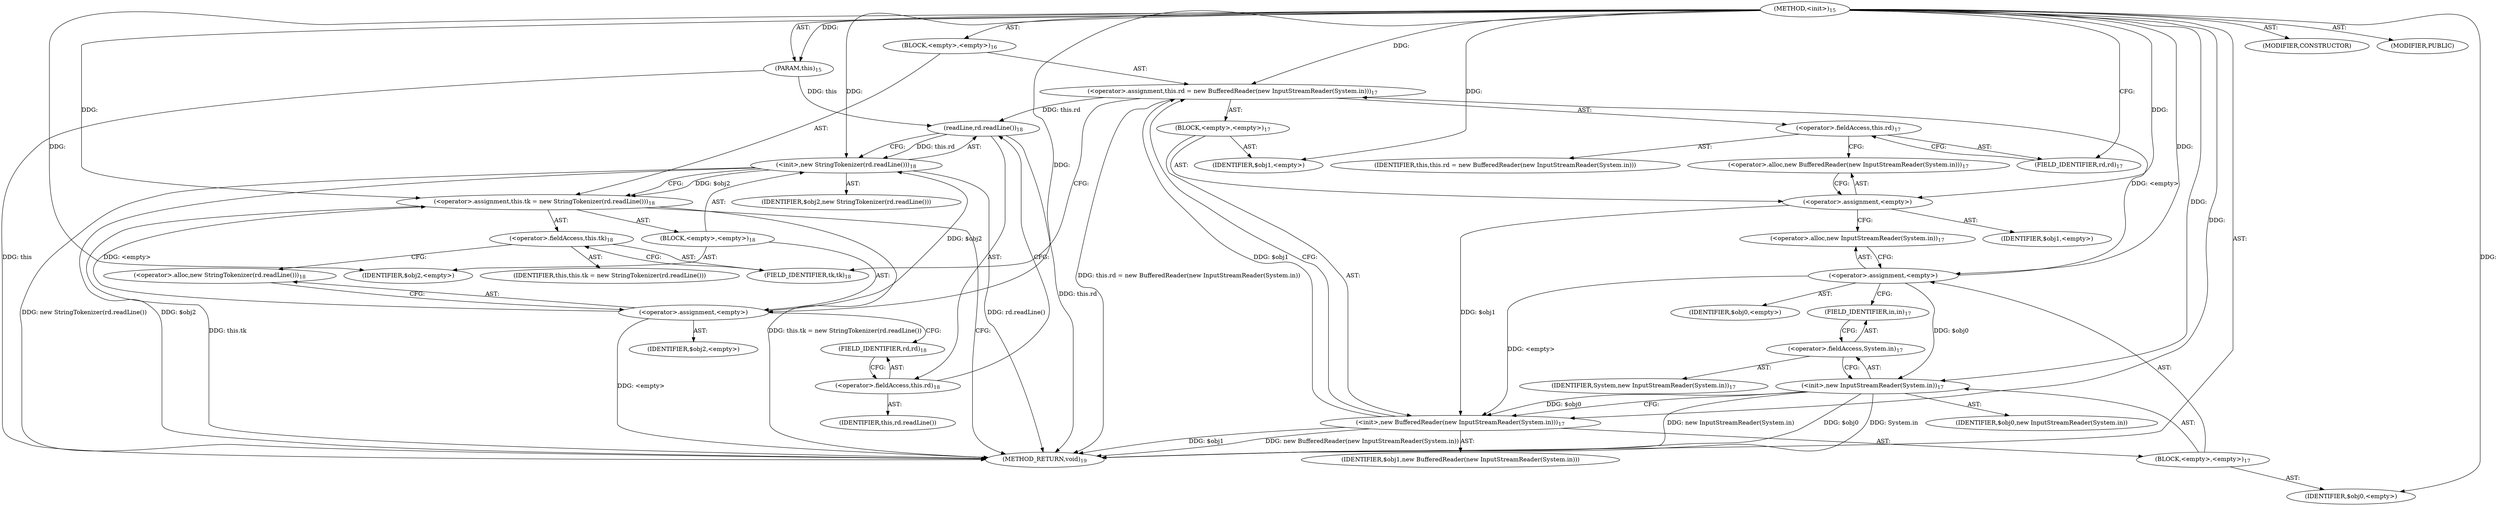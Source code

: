 digraph "&lt;init&gt;" {  
"35" [label = <(METHOD,&lt;init&gt;)<SUB>15</SUB>> ]
"36" [label = <(PARAM,this)<SUB>15</SUB>> ]
"37" [label = <(BLOCK,&lt;empty&gt;,&lt;empty&gt;)<SUB>16</SUB>> ]
"38" [label = <(&lt;operator&gt;.assignment,this.rd = new BufferedReader(new InputStreamReader(System.in)))<SUB>17</SUB>> ]
"39" [label = <(&lt;operator&gt;.fieldAccess,this.rd)<SUB>17</SUB>> ]
"40" [label = <(IDENTIFIER,this,this.rd = new BufferedReader(new InputStreamReader(System.in)))> ]
"41" [label = <(FIELD_IDENTIFIER,rd,rd)<SUB>17</SUB>> ]
"42" [label = <(BLOCK,&lt;empty&gt;,&lt;empty&gt;)<SUB>17</SUB>> ]
"43" [label = <(&lt;operator&gt;.assignment,&lt;empty&gt;)> ]
"44" [label = <(IDENTIFIER,$obj1,&lt;empty&gt;)> ]
"45" [label = <(&lt;operator&gt;.alloc,new BufferedReader(new InputStreamReader(System.in)))<SUB>17</SUB>> ]
"46" [label = <(&lt;init&gt;,new BufferedReader(new InputStreamReader(System.in)))<SUB>17</SUB>> ]
"47" [label = <(IDENTIFIER,$obj1,new BufferedReader(new InputStreamReader(System.in)))> ]
"48" [label = <(BLOCK,&lt;empty&gt;,&lt;empty&gt;)<SUB>17</SUB>> ]
"49" [label = <(&lt;operator&gt;.assignment,&lt;empty&gt;)> ]
"50" [label = <(IDENTIFIER,$obj0,&lt;empty&gt;)> ]
"51" [label = <(&lt;operator&gt;.alloc,new InputStreamReader(System.in))<SUB>17</SUB>> ]
"52" [label = <(&lt;init&gt;,new InputStreamReader(System.in))<SUB>17</SUB>> ]
"53" [label = <(IDENTIFIER,$obj0,new InputStreamReader(System.in))> ]
"54" [label = <(&lt;operator&gt;.fieldAccess,System.in)<SUB>17</SUB>> ]
"55" [label = <(IDENTIFIER,System,new InputStreamReader(System.in))<SUB>17</SUB>> ]
"56" [label = <(FIELD_IDENTIFIER,in,in)<SUB>17</SUB>> ]
"57" [label = <(IDENTIFIER,$obj0,&lt;empty&gt;)> ]
"58" [label = <(IDENTIFIER,$obj1,&lt;empty&gt;)> ]
"59" [label = <(&lt;operator&gt;.assignment,this.tk = new StringTokenizer(rd.readLine()))<SUB>18</SUB>> ]
"60" [label = <(&lt;operator&gt;.fieldAccess,this.tk)<SUB>18</SUB>> ]
"61" [label = <(IDENTIFIER,this,this.tk = new StringTokenizer(rd.readLine()))> ]
"62" [label = <(FIELD_IDENTIFIER,tk,tk)<SUB>18</SUB>> ]
"63" [label = <(BLOCK,&lt;empty&gt;,&lt;empty&gt;)<SUB>18</SUB>> ]
"64" [label = <(&lt;operator&gt;.assignment,&lt;empty&gt;)> ]
"65" [label = <(IDENTIFIER,$obj2,&lt;empty&gt;)> ]
"66" [label = <(&lt;operator&gt;.alloc,new StringTokenizer(rd.readLine()))<SUB>18</SUB>> ]
"67" [label = <(&lt;init&gt;,new StringTokenizer(rd.readLine()))<SUB>18</SUB>> ]
"68" [label = <(IDENTIFIER,$obj2,new StringTokenizer(rd.readLine()))> ]
"69" [label = <(readLine,rd.readLine())<SUB>18</SUB>> ]
"70" [label = <(&lt;operator&gt;.fieldAccess,this.rd)<SUB>18</SUB>> ]
"71" [label = <(IDENTIFIER,this,rd.readLine())> ]
"72" [label = <(FIELD_IDENTIFIER,rd,rd)<SUB>18</SUB>> ]
"73" [label = <(IDENTIFIER,$obj2,&lt;empty&gt;)> ]
"74" [label = <(MODIFIER,CONSTRUCTOR)> ]
"75" [label = <(MODIFIER,PUBLIC)> ]
"76" [label = <(METHOD_RETURN,void)<SUB>19</SUB>> ]
  "35" -> "36"  [ label = "AST: "] 
  "35" -> "37"  [ label = "AST: "] 
  "35" -> "74"  [ label = "AST: "] 
  "35" -> "75"  [ label = "AST: "] 
  "35" -> "76"  [ label = "AST: "] 
  "37" -> "38"  [ label = "AST: "] 
  "37" -> "59"  [ label = "AST: "] 
  "38" -> "39"  [ label = "AST: "] 
  "38" -> "42"  [ label = "AST: "] 
  "39" -> "40"  [ label = "AST: "] 
  "39" -> "41"  [ label = "AST: "] 
  "42" -> "43"  [ label = "AST: "] 
  "42" -> "46"  [ label = "AST: "] 
  "42" -> "58"  [ label = "AST: "] 
  "43" -> "44"  [ label = "AST: "] 
  "43" -> "45"  [ label = "AST: "] 
  "46" -> "47"  [ label = "AST: "] 
  "46" -> "48"  [ label = "AST: "] 
  "48" -> "49"  [ label = "AST: "] 
  "48" -> "52"  [ label = "AST: "] 
  "48" -> "57"  [ label = "AST: "] 
  "49" -> "50"  [ label = "AST: "] 
  "49" -> "51"  [ label = "AST: "] 
  "52" -> "53"  [ label = "AST: "] 
  "52" -> "54"  [ label = "AST: "] 
  "54" -> "55"  [ label = "AST: "] 
  "54" -> "56"  [ label = "AST: "] 
  "59" -> "60"  [ label = "AST: "] 
  "59" -> "63"  [ label = "AST: "] 
  "60" -> "61"  [ label = "AST: "] 
  "60" -> "62"  [ label = "AST: "] 
  "63" -> "64"  [ label = "AST: "] 
  "63" -> "67"  [ label = "AST: "] 
  "63" -> "73"  [ label = "AST: "] 
  "64" -> "65"  [ label = "AST: "] 
  "64" -> "66"  [ label = "AST: "] 
  "67" -> "68"  [ label = "AST: "] 
  "67" -> "69"  [ label = "AST: "] 
  "69" -> "70"  [ label = "AST: "] 
  "70" -> "71"  [ label = "AST: "] 
  "70" -> "72"  [ label = "AST: "] 
  "38" -> "62"  [ label = "CFG: "] 
  "59" -> "76"  [ label = "CFG: "] 
  "39" -> "45"  [ label = "CFG: "] 
  "60" -> "66"  [ label = "CFG: "] 
  "41" -> "39"  [ label = "CFG: "] 
  "43" -> "51"  [ label = "CFG: "] 
  "46" -> "38"  [ label = "CFG: "] 
  "62" -> "60"  [ label = "CFG: "] 
  "64" -> "72"  [ label = "CFG: "] 
  "67" -> "59"  [ label = "CFG: "] 
  "45" -> "43"  [ label = "CFG: "] 
  "66" -> "64"  [ label = "CFG: "] 
  "69" -> "67"  [ label = "CFG: "] 
  "49" -> "56"  [ label = "CFG: "] 
  "52" -> "46"  [ label = "CFG: "] 
  "70" -> "69"  [ label = "CFG: "] 
  "51" -> "49"  [ label = "CFG: "] 
  "54" -> "52"  [ label = "CFG: "] 
  "72" -> "70"  [ label = "CFG: "] 
  "56" -> "54"  [ label = "CFG: "] 
  "35" -> "41"  [ label = "CFG: "] 
  "36" -> "76"  [ label = "DDG: this"] 
  "46" -> "76"  [ label = "DDG: $obj1"] 
  "52" -> "76"  [ label = "DDG: $obj0"] 
  "52" -> "76"  [ label = "DDG: System.in"] 
  "52" -> "76"  [ label = "DDG: new InputStreamReader(System.in)"] 
  "46" -> "76"  [ label = "DDG: new BufferedReader(new InputStreamReader(System.in))"] 
  "38" -> "76"  [ label = "DDG: this.rd = new BufferedReader(new InputStreamReader(System.in))"] 
  "59" -> "76"  [ label = "DDG: this.tk"] 
  "64" -> "76"  [ label = "DDG: &lt;empty&gt;"] 
  "67" -> "76"  [ label = "DDG: $obj2"] 
  "69" -> "76"  [ label = "DDG: this.rd"] 
  "67" -> "76"  [ label = "DDG: rd.readLine()"] 
  "67" -> "76"  [ label = "DDG: new StringTokenizer(rd.readLine())"] 
  "59" -> "76"  [ label = "DDG: this.tk = new StringTokenizer(rd.readLine())"] 
  "35" -> "36"  [ label = "DDG: "] 
  "49" -> "38"  [ label = "DDG: &lt;empty&gt;"] 
  "46" -> "38"  [ label = "DDG: $obj1"] 
  "35" -> "38"  [ label = "DDG: "] 
  "64" -> "59"  [ label = "DDG: &lt;empty&gt;"] 
  "67" -> "59"  [ label = "DDG: $obj2"] 
  "35" -> "59"  [ label = "DDG: "] 
  "35" -> "43"  [ label = "DDG: "] 
  "35" -> "58"  [ label = "DDG: "] 
  "35" -> "64"  [ label = "DDG: "] 
  "35" -> "73"  [ label = "DDG: "] 
  "43" -> "46"  [ label = "DDG: $obj1"] 
  "35" -> "46"  [ label = "DDG: "] 
  "49" -> "46"  [ label = "DDG: &lt;empty&gt;"] 
  "52" -> "46"  [ label = "DDG: $obj0"] 
  "64" -> "67"  [ label = "DDG: $obj2"] 
  "35" -> "67"  [ label = "DDG: "] 
  "69" -> "67"  [ label = "DDG: this.rd"] 
  "35" -> "49"  [ label = "DDG: "] 
  "35" -> "57"  [ label = "DDG: "] 
  "36" -> "69"  [ label = "DDG: this"] 
  "38" -> "69"  [ label = "DDG: this.rd"] 
  "49" -> "52"  [ label = "DDG: $obj0"] 
  "35" -> "52"  [ label = "DDG: "] 
}
